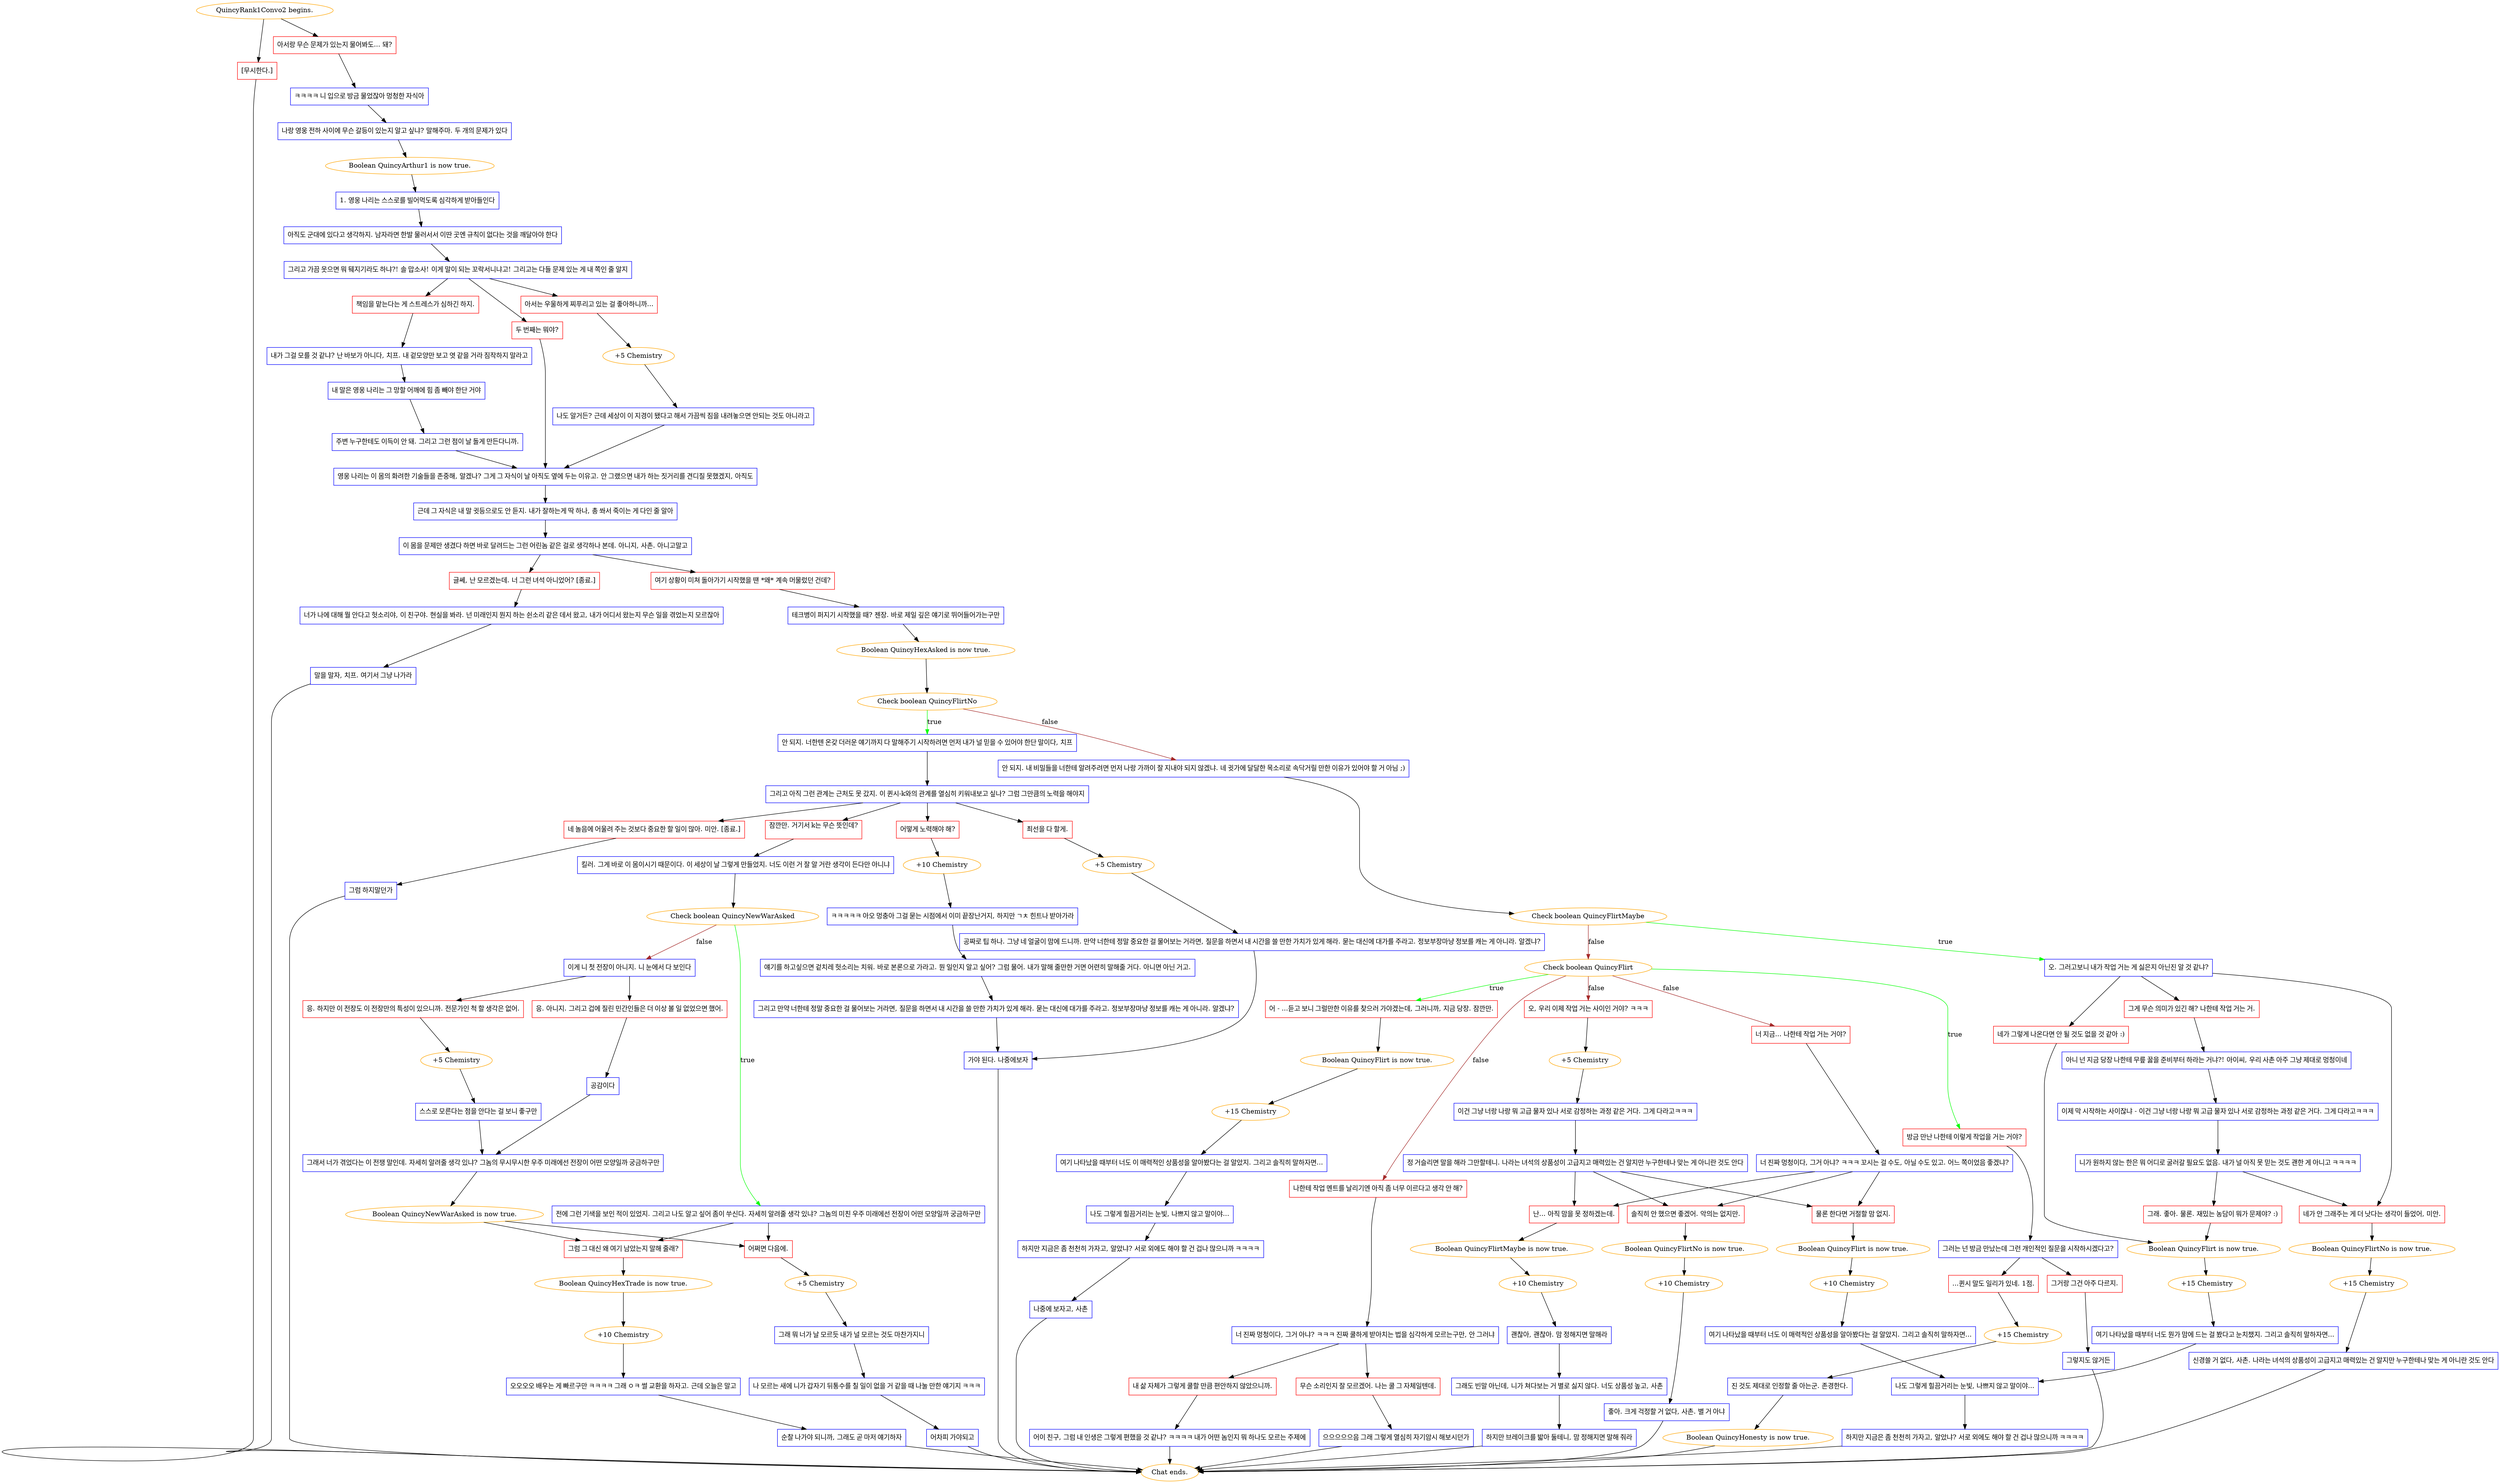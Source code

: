 digraph {
	"QuincyRank1Convo2 begins." [color=orange];
		"QuincyRank1Convo2 begins." -> j1950507420;
		"QuincyRank1Convo2 begins." -> j3220779863;
	j1950507420 [label="아서랑 무슨 문제가 있는지 물어봐도... 돼?",shape=box,color=red];
		j1950507420 -> j4059594524;
	j3220779863 [label="[무시한다.]",shape=box,color=red];
		j3220779863 -> "Chat ends.";
	j4059594524 [label="ㅋㅋㅋㅋ 니 입으로 방금 물었잖아 멍청한 자식아",shape=box,color=blue];
		j4059594524 -> j1200771657;
	"Chat ends." [color=orange];
	j1200771657 [label="나랑 영웅 전하 사이에 무슨 갈등이 있는지 알고 싶냐? 말해주마. 두 개의 문제가 있다",shape=box,color=blue];
		j1200771657 -> j3613701516;
	j3613701516 [label="Boolean QuincyArthur1 is now true.",color=orange];
		j3613701516 -> j504952678;
	j504952678 [label="1. 영웅 나리는 스스로를 빌어먹도록 심각하게 받아들인다",shape=box,color=blue];
		j504952678 -> j2670203261;
	j2670203261 [label="아직도 군대에 있다고 생각하지. 남자라면 한발 물러서서 이딴 곳엔 규칙이 없다는 것을 깨달아야 한다",shape=box,color=blue];
		j2670203261 -> j853711387;
	j853711387 [label="그리고 가끔 웃으면 뭐 뒈지기라도 하냐?! 솔 맙소사! 이게 말이 되는 꼬락서니냐고! 그리고는 다들 문제 있는 게 내 쪽인 줄 알지",shape=box,color=blue];
		j853711387 -> j1362724686;
		j853711387 -> j1160614500;
		j853711387 -> j2295107871;
	j1362724686 [label="책임을 맡는다는 게 스트레스가 심하긴 하지.",shape=box,color=red];
		j1362724686 -> j1757061757;
	j1160614500 [label="아서는 우울하게 찌푸리고 있는 걸 좋아하니까...",shape=box,color=red];
		j1160614500 -> j995784087;
	j2295107871 [label="두 번째는 뭐야?",shape=box,color=red];
		j2295107871 -> j470522926;
	j1757061757 [label="내가 그걸 모를 것 같냐? 난 바보가 아니다, 치프. 내 겉모양만 보고 엿 같을 거라 짐작하지 말라고",shape=box,color=blue];
		j1757061757 -> j3078672460;
	j995784087 [label="+5 Chemistry",color=orange];
		j995784087 -> j1321710638;
	j470522926 [label="영웅 나리는 이 몸의 화려한 기술들을 존중해, 알겠나? 그게 그 자식이 날 아직도 옆에 두는 이유고. 안 그랬으면 내가 하는 짓거리를 견디질 못했겠지, 아직도",shape=box,color=blue];
		j470522926 -> j2170206096;
	j3078672460 [label="내 말은 영웅 나리는 그 망할 어깨에 힘 좀 빼야 한단 거야",shape=box,color=blue];
		j3078672460 -> j630459034;
	j1321710638 [label="나도 알거든? 근데 세상이 이 지경이 됐다고 해서 가끔씩 짐을 내려놓으면 안되는 것도 아니라고",shape=box,color=blue];
		j1321710638 -> j470522926;
	j2170206096 [label="근데 그 자식은 내 말 귓등으로도 안 듣지. 내가 잘하는게 딱 하나, 총 쏴서 죽이는 게 다인 줄 알아",shape=box,color=blue];
		j2170206096 -> j975008599;
	j630459034 [label="주변 누구한테도 이득이 안 돼. 그리고 그런 점이 날 돌게 만든다니까.",shape=box,color=blue];
		j630459034 -> j470522926;
	j975008599 [label="이 몸을 문제만 생겼다 하면 바로 달려드는 그런 어린놈 같은 걸로 생각하나 본데. 아니지, 사촌. 아니고말고",shape=box,color=blue];
		j975008599 -> j3466624638;
		j975008599 -> j3093677418;
	j3466624638 [label="여기 상황이 미쳐 돌아가기 시작했을 땐 *왜* 계속 머물렀던 건데?",shape=box,color=red];
		j3466624638 -> j2924597123;
	j3093677418 [label="글쎄, 난 모르겠는데. 너 그런 녀석 아니었어? [종료.]",shape=box,color=red];
		j3093677418 -> j836907637;
	j2924597123 [label="테크병이 퍼지기 시작했을 때? 젠장. 바로 제일 깊은 얘기로 뛰어들어가는구만",shape=box,color=blue];
		j2924597123 -> j1401596010;
	j836907637 [label="너가 나에 대해 뭘 안다고 헛소리야, 이 친구야. 현실을 봐라. 넌 미래인지 뭔지 하는 쉰소리 같은 데서 왔고, 내가 어디서 왔는지 무슨 일을 겪었는지 모르잖아",shape=box,color=blue];
		j836907637 -> j2121267607;
	j1401596010 [label="Boolean QuincyHexAsked is now true.",color=orange];
		j1401596010 -> j2047830210;
	j2121267607 [label="말을 말자, 치프. 여기서 그냥 나가라",shape=box,color=blue];
		j2121267607 -> "Chat ends.";
	j2047830210 [label="Check boolean QuincyFlirtNo",color=orange];
		j2047830210 -> j4143056268 [label=true,color=green];
		j2047830210 -> j2551248534 [label=false,color=brown];
	j4143056268 [label="안 되지. 너한텐 온갖 더러운 얘기까지 다 말해주기 시작하려면 먼저 내가 널 믿을 수 있어야 한단 말이다, 치프",shape=box,color=blue];
		j4143056268 -> j2447560819;
	j2551248534 [label="안 되지. 내 비밀들을 너한테 알려주려면 먼저 나랑 가까이 잘 지내야 되지 않겠냐. 네 귓가에 달달한 목소리로 속닥거릴 만한 이유가 있어야 할 거 아님 ;)",shape=box,color=blue];
		j2551248534 -> j312864714;
	j2447560819 [label="그리고 아직 그런 관계는 근처도 못 갔지. 이 퀸시-k와의 관계를 열심히 키워내보고 싶나? 그럼 그만큼의 노력을 해야지",shape=box,color=blue];
		j2447560819 -> j2590926343;
		j2447560819 -> j1112821851;
		j2447560819 -> j106466699;
		j2447560819 -> j574303957;
	j312864714 [label="Check boolean QuincyFlirtMaybe",color=orange];
		j312864714 -> j4079469588 [label=true,color=green];
		j312864714 -> j1749849566 [label=false,color=brown];
	j2590926343 [label="최선을 다 할게.",shape=box,color=red];
		j2590926343 -> j960100683;
	j1112821851 [label="어떻게 노력해야 해?",shape=box,color=red];
		j1112821851 -> j380747418;
	j106466699 [label="잠깐만. 거기서 k는 무슨 뜻인데?
",shape=box,color=red];
		j106466699 -> j1107860518;
	j574303957 [label="네 놀음에 어울려 주는 것보다 중요한 할 일이 많아. 미안. [종료.]",shape=box,color=red];
		j574303957 -> j2331641740;
	j4079469588 [label="오. 그러고보니 내가 작업 거는 게 싫은지 아닌진 알 것 같냐?",shape=box,color=blue];
		j4079469588 -> j3041560198;
		j4079469588 -> j2055678727;
		j4079469588 -> j3610266324;
	j1749849566 [label="Check boolean QuincyFlirt",color=orange];
		j1749849566 -> j1383852131 [label=true,color=green];
		j1749849566 -> j1571292866 [label=true,color=green];
		j1749849566 -> j2037920842 [label=false,color=brown];
		j1749849566 -> j172119131 [label=false,color=brown];
		j1749849566 -> j2101508959 [label=false,color=brown];
	j960100683 [label="+5 Chemistry",color=orange];
		j960100683 -> j743095134;
	j380747418 [label="+10 Chemistry",color=orange];
		j380747418 -> j698678878;
	j1107860518 [label="킬러. 그게 바로 이 몸이시기 때문이다. 이 세상이 날 그렇게 만들었지. 너도 이런 거 잘 알 거란 생각이 든다만 아니냐",shape=box,color=blue];
		j1107860518 -> j1301339131;
	j2331641740 [label="그럼 하지말던가",shape=box,color=blue];
		j2331641740 -> "Chat ends.";
	j3041560198 [label="그게 무슨 의미가 있긴 해? 나한테 작업 거는 거.",shape=box,color=red];
		j3041560198 -> j3527212739;
	j2055678727 [label="네가 그렇게 나온다면 안 될 것도 없을 것 같아 :)",shape=box,color=red];
		j2055678727 -> j2299307138;
	j3610266324 [label="네가 안 그래주는 게 더 낫다는 생각이 들었어, 미안.",shape=box,color=red];
		j3610266324 -> j1723918419;
	j1383852131 [label="어 - ...듣고 보니 그럴만한 이유를 찾으러 가야겠는데, 그러니까, 지금 당장. 잠깐만.",shape=box,color=red];
		j1383852131 -> j114613995;
	j1571292866 [label="방금 만난 나한테 이렇게 작업을 거는 거야?",shape=box,color=red];
		j1571292866 -> j2744921659;
	j2037920842 [label="나한테 작업 멘트를 날리기엔 아직 좀 너무 이르다고 생각 안 해?",shape=box,color=red];
		j2037920842 -> j239201518;
	j172119131 [label="너 지금... 나한테 작업 거는 거야?",shape=box,color=red];
		j172119131 -> j3676952252;
	j2101508959 [label="오, 우리 이제 작업 거는 사이인 거야? ㅋㅋㅋ",shape=box,color=red];
		j2101508959 -> j667420360;
	j743095134 [label="공짜로 팁 하나. 그냥 네 얼굴이 맘에 드니까. 만약 너한테 정말 중요한 걸 물어보는 거라면, 질문을 하면서 내 시간을 쓸 만한 가치가 있게 해라. 묻는 대신에 대가를 주라고. 정보부장마냥 정보를 캐는 게 아니라. 알겠냐?",shape=box,color=blue];
		j743095134 -> j1090636766;
	j698678878 [label="ㅋㅋㅋㅋㅋ 아오 멍충아 그걸 묻는 시점에서 이미 끝장난거지, 하지만 ㄱㅊ 힌트나 받아가라",shape=box,color=blue];
		j698678878 -> j871127455;
	j1301339131 [label="Check boolean QuincyNewWarAsked",color=orange];
		j1301339131 -> j868232371 [label=true,color=green];
		j1301339131 -> j4125191103 [label=false,color=brown];
	j3527212739 [label="아니 넌 지금 당장 나한테 무릎 꿇을 준비부터 하라는 거냐?! 아이씨, 우리 사촌 아주 그냥 제대로 멍청이네",shape=box,color=blue];
		j3527212739 -> j3153445841;
	j2299307138 [label="Boolean QuincyFlirt is now true.",color=orange];
		j2299307138 -> j2573411150;
	j1723918419 [label="Boolean QuincyFlirtNo is now true.",color=orange];
		j1723918419 -> j119718708;
	j114613995 [label="Boolean QuincyFlirt is now true.",color=orange];
		j114613995 -> j1136532144;
	j2744921659 [label="그러는 넌 방금 만났는데 그런 개인적인 질문을 시작하시겠다고?",shape=box,color=blue];
		j2744921659 -> j975409778;
		j2744921659 -> j3973320953;
	j239201518 [label="너 진짜 멍청이다, 그거 아냐? ㅋㅋㅋ 진짜 쿨하게 받아치는 법을 심각하게 모르는구만, 안 그러냐",shape=box,color=blue];
		j239201518 -> j2903551869;
		j239201518 -> j1367138866;
	j3676952252 [label="너 진짜 멍청이다, 그거 아냐? ㅋㅋㅋ 꼬시는 걸 수도, 아닐 수도 있고. 어느 쪽이었음 좋겠냐?",shape=box,color=blue];
		j3676952252 -> j945058218;
		j3676952252 -> j3203274177;
		j3676952252 -> j2766109417;
	j667420360 [label="+5 Chemistry",color=orange];
		j667420360 -> j3242603631;
	j1090636766 [label="가야 된다. 나중에보자",shape=box,color=blue];
		j1090636766 -> "Chat ends.";
	j871127455 [label="얘기를 하고싶으면 겉치레 헛소리는 치워. 바로 본론으로 가라고. 뭔 일인지 알고 싶어? 그럼 물어. 내가 말해 줄만한 거면 어련히 말해줄 거다. 아니면 아닌 거고.",shape=box,color=blue];
		j871127455 -> j1953113440;
	j868232371 [label="전에 그런 기색을 보인 적이 있었지. 그리고 나도 알고 싶어 좀이 쑤신다. 자세히 알려줄 생각 있냐? 그놈의 미친 우주 미래에선 전장이 어떤 모양일까 궁금하구만",shape=box,color=blue];
		j868232371 -> j1468165698;
		j868232371 -> j3783247970;
	j4125191103 [label="이게 니 첫 전장이 아니지. 니 눈에서 다 보인다",shape=box,color=blue];
		j4125191103 -> j1790253826;
		j4125191103 -> j4271395583;
	j3153445841 [label="이제 막 시작하는 사이잖냐 - 이건 그냥 너랑 나랑 뭐 고급 물자 있나 서로 감정하는 과정 같은 거다. 그게 다라고ㅋㅋㅋ",shape=box,color=blue];
		j3153445841 -> j1466620703;
	j2573411150 [label="+15 Chemistry",color=orange];
		j2573411150 -> j2742942909;
	j119718708 [label="+15 Chemistry",color=orange];
		j119718708 -> j2743816641;
	j1136532144 [label="+15 Chemistry",color=orange];
		j1136532144 -> j3114222645;
	j975409778 [label="...퀸시 말도 일리가 있네. 1점.",shape=box,color=red];
		j975409778 -> j1253612742;
	j3973320953 [label="그거랑 그건 아주 다르지.",shape=box,color=red];
		j3973320953 -> j2733126693;
	j2903551869 [label="내 삶 자체가 그렇게 쿨할 만큼 편안하지 않았으니까.",shape=box,color=red];
		j2903551869 -> j2425015430;
	j1367138866 [label="무슨 소리인지 잘 모르겠어. 나는 쿨 그 자체일텐데.",shape=box,color=red];
		j1367138866 -> j2705837550;
	j945058218 [label="물론 한다면 거절할 맘 없지.",shape=box,color=red];
		j945058218 -> j3773365355;
	j3203274177 [label="난... 아직 맘을 못 정하겠는데.",shape=box,color=red];
		j3203274177 -> j2967204033;
	j2766109417 [label="솔직히 안 했으면 좋겠어. 악의는 없지만.",shape=box,color=red];
		j2766109417 -> j1538252061;
	j3242603631 [label="이건 그냥 너랑 나랑 뭐 고급 물자 있나 서로 감정하는 과정 같은 거다. 그게 다라고ㅋㅋㅋ",shape=box,color=blue];
		j3242603631 -> j2934011199;
	j1953113440 [label="그리고 만약 너한테 정말 중요한 걸 물어보는 거라면, 질문을 하면서 내 시간을 쓸 만한 가치가 있게 해라. 묻는 대신에 대가를 주라고. 정보부장마냥 정보를 캐는 게 아니라. 알겠냐?",shape=box,color=blue];
		j1953113440 -> j1090636766;
	j1468165698 [label="그럼 그 대신 왜 여기 남았는지 말해 줄래?",shape=box,color=red];
		j1468165698 -> j3949790982;
	j3783247970 [label="어쩌면 다음에.",shape=box,color=red];
		j3783247970 -> j1146244516;
	j1790253826 [label="응. 아니지. 그리고 겁에 질린 민간인들은 더 이상 볼 일 없었으면 했어.",shape=box,color=red];
		j1790253826 -> j3139698266;
	j4271395583 [label="응. 하지만 이 전장도 이 전장만의 특성이 있으니까. 전문가인 척 할 생각은 없어.",shape=box,color=red];
		j4271395583 -> j300089486;
	j1466620703 [label="니가 원하지 않는 한은 뭐 어디로 굴러갈 필요도 없음. 내가 널 아직 못 믿는 것도 괜한 게 아니고 ㅋㅋㅋㅋ",shape=box,color=blue];
		j1466620703 -> j377327338;
		j1466620703 -> j3610266324;
	j2742942909 [label="여기 나타났을 때부터 너도 뭔가 맘에 드는 걸 봤다고 눈치챘지. 그리고 솔직히 말하자면...",shape=box,color=blue];
		j2742942909 -> j690651415;
	j2743816641 [label="신경쓸 거 없다, 사촌. 나라는 녀석의 상품성이 고급지고 매력있는 건 알지만 누구한테나 맞는 게 아니란 것도 안다",shape=box,color=blue];
		j2743816641 -> "Chat ends.";
	j3114222645 [label="여기 나타났을 때부터 너도 이 매력적인 상품성을 알아봤다는 걸 알았지. 그리고 솔직히 말하자면...",shape=box,color=blue];
		j3114222645 -> j1532800817;
	j1253612742 [label="+15 Chemistry",color=orange];
		j1253612742 -> j3311960420;
	j2733126693 [label="그렇지도 않거든",shape=box,color=blue];
		j2733126693 -> "Chat ends.";
	j2425015430 [label="어이 친구, 그럼 내 인생은 그렇게 편했을 것 같냐? ㅋㅋㅋㅋ 내가 어떤 놈인지 뭐 하나도 모르는 주제에",shape=box,color=blue];
		j2425015430 -> "Chat ends.";
	j2705837550 [label="으으으으으음 그래 그렇게 열심히 자기암시 해보시던가",shape=box,color=blue];
		j2705837550 -> "Chat ends.";
	j3773365355 [label="Boolean QuincyFlirt is now true.",color=orange];
		j3773365355 -> j746873139;
	j2967204033 [label="Boolean QuincyFlirtMaybe is now true.",color=orange];
		j2967204033 -> j757343939;
	j1538252061 [label="Boolean QuincyFlirtNo is now true.",color=orange];
		j1538252061 -> j3865640162;
	j2934011199 [label="정 거슬리면 말을 해라 그만할테니. 나라는 녀석의 상품성이 고급지고 매력있는 건 알지만 누구한테나 맞는 게 아니란 것도 안다",shape=box,color=blue];
		j2934011199 -> j945058218;
		j2934011199 -> j3203274177;
		j2934011199 -> j2766109417;
	j3949790982 [label="Boolean QuincyHexTrade is now true.",color=orange];
		j3949790982 -> j2503495745;
	j1146244516 [label="+5 Chemistry",color=orange];
		j1146244516 -> j912208127;
	j3139698266 [label="공감이다",shape=box,color=blue];
		j3139698266 -> j2806142417;
	j300089486 [label="+5 Chemistry",color=orange];
		j300089486 -> j2706433314;
	j377327338 [label="그래. 좋아. 물론. 재밌는 농담이 뭐가 문제야? :)",shape=box,color=red];
		j377327338 -> j2299307138;
	j690651415 [label="나도 그렇게 힐끔거리는 눈빛, 나쁘지 않고 말이야...",shape=box,color=blue];
		j690651415 -> j250837119;
	j1532800817 [label="나도 그렇게 힐끔거리는 눈빛, 나쁘지 않고 말이야...",shape=box,color=blue];
		j1532800817 -> j1912148186;
	j3311960420 [label="진 것도 제대로 인정할 줄 아는군. 존경한다.",shape=box,color=blue];
		j3311960420 -> j4153838995;
	j746873139 [label="+10 Chemistry",color=orange];
		j746873139 -> j3666991977;
	j757343939 [label="+10 Chemistry",color=orange];
		j757343939 -> j3092263964;
	j3865640162 [label="+10 Chemistry",color=orange];
		j3865640162 -> j1688678890;
	j2503495745 [label="+10 Chemistry",color=orange];
		j2503495745 -> j2674025956;
	j912208127 [label="그래 뭐 너가 날 모르듯 내가 널 모르는 것도 마찬가지니",shape=box,color=blue];
		j912208127 -> j368127193;
	j2806142417 [label="그래서 너가 겪었다는 이 전쟁 말인데. 자세히 알려줄 생각 있냐? 그놈의 무시무시한 우주 미래에선 전장이 어떤 모양일까 궁금하구만",shape=box,color=blue];
		j2806142417 -> j661393063;
	j2706433314 [label="스스로 모른다는 점을 안다는 걸 보니 좋구만",shape=box,color=blue];
		j2706433314 -> j2806142417;
	j250837119 [label="하지만 지금은 좀 천천히 가자고, 알았냐? 서로 외에도 해야 할 건 겁나 많으니까 ㅋㅋㅋㅋ",shape=box,color=blue];
		j250837119 -> "Chat ends.";
	j1912148186 [label="하지만 지금은 좀 천천히 가자고, 알았냐? 서로 외에도 해야 할 건 겁나 많으니까 ㅋㅋㅋㅋ",shape=box,color=blue];
		j1912148186 -> j2915820132;
	j4153838995 [label="Boolean QuincyHonesty is now true.",color=orange];
		j4153838995 -> "Chat ends.";
	j3666991977 [label="여기 나타났을 때부터 너도 이 매력적인 상품성을 알아봤다는 걸 알았지. 그리고 솔직히 말하자면...",shape=box,color=blue];
		j3666991977 -> j690651415;
	j3092263964 [label="괜찮아, 괜찮아. 맘 정해지면 말해라",shape=box,color=blue];
		j3092263964 -> j3188519831;
	j1688678890 [label="좋아. 크게 걱정할 거 없다, 사촌. 별 거 아냐",shape=box,color=blue];
		j1688678890 -> "Chat ends.";
	j2674025956 [label="오오오오 배우는 게 빠르구만 ㅋㅋㅋㅋ 그래 ㅇㅋ 썰 교환을 하자고. 근데 오늘은 말고",shape=box,color=blue];
		j2674025956 -> j1479910918;
	j368127193 [label="나 모르는 새에 니가 갑자기 뒤통수를 칠 일이 없을 거 같을 때 나눌 만한 얘기지 ㅋㅋㅋ",shape=box,color=blue];
		j368127193 -> j3988373927;
	j661393063 [label="Boolean QuincyNewWarAsked is now true.",color=orange];
		j661393063 -> j1468165698;
		j661393063 -> j3783247970;
	j2915820132 [label="나중에 보자고, 사촌",shape=box,color=blue];
		j2915820132 -> "Chat ends.";
	j3188519831 [label="그래도 빈말 아닌데, 니가 쳐다보는 거 별로 싫지 않다. 너도 상품성 높고, 사촌",shape=box,color=blue];
		j3188519831 -> j3295884469;
	j1479910918 [label="순찰 나가야 되니까, 그래도 곧 마저 얘기하자",shape=box,color=blue];
		j1479910918 -> "Chat ends.";
	j3988373927 [label="어차피 가야되고",shape=box,color=blue];
		j3988373927 -> "Chat ends.";
	j3295884469 [label="하지만 브레이크를 밟아 둘테니, 맘 정해지면 말해 줘라",shape=box,color=blue];
		j3295884469 -> "Chat ends.";
}